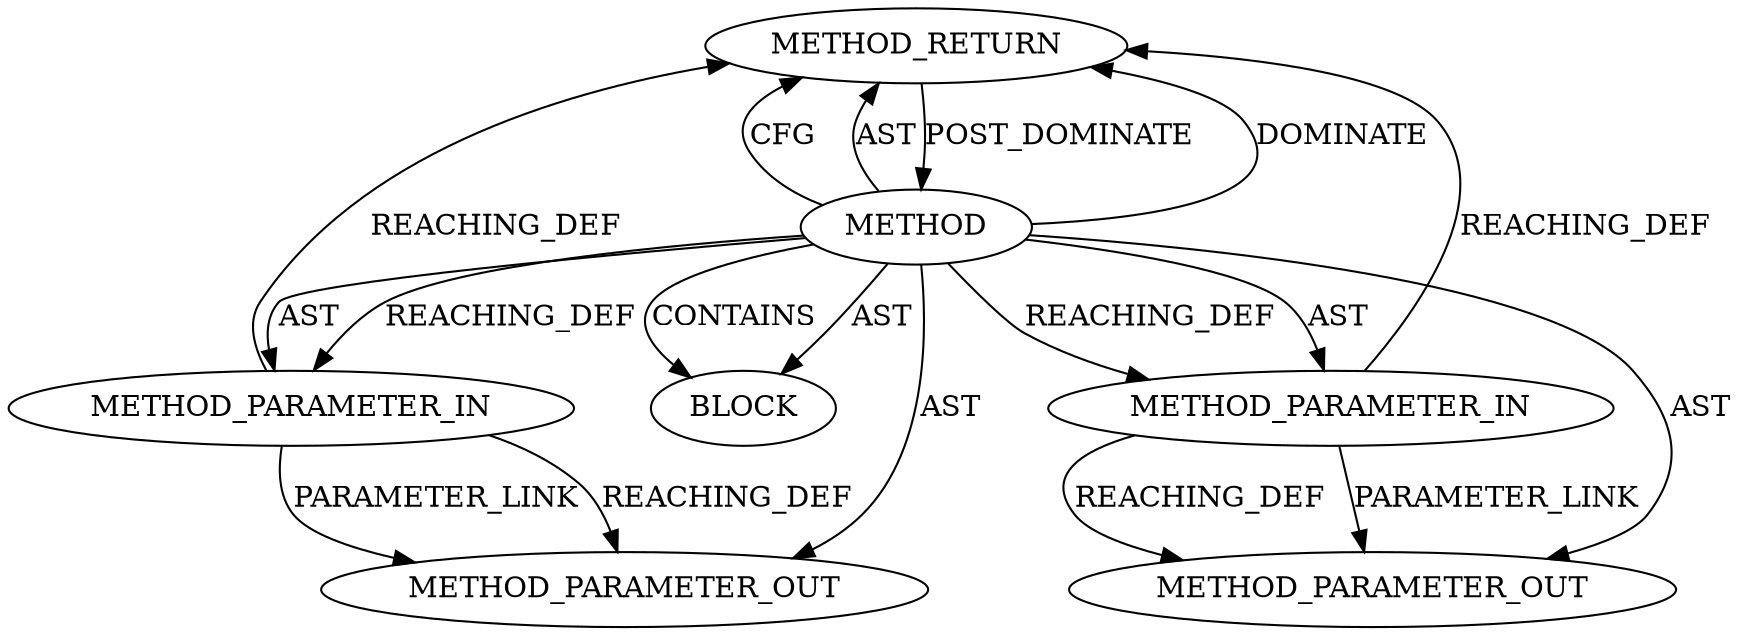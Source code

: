 digraph {
  12125 [label=METHOD_RETURN ORDER=2 CODE="RET" TYPE_FULL_NAME="ANY" EVALUATION_STRATEGY="BY_VALUE"]
  12122 [label=METHOD_PARAMETER_IN ORDER=1 CODE="p1" IS_VARIADIC=false TYPE_FULL_NAME="ANY" EVALUATION_STRATEGY="BY_VALUE" INDEX=1 NAME="p1"]
  12124 [label=BLOCK ORDER=1 ARGUMENT_INDEX=1 CODE="<empty>" TYPE_FULL_NAME="ANY"]
  12123 [label=METHOD_PARAMETER_IN ORDER=2 CODE="p2" IS_VARIADIC=false TYPE_FULL_NAME="ANY" EVALUATION_STRATEGY="BY_VALUE" INDEX=2 NAME="p2"]
  12121 [label=METHOD AST_PARENT_TYPE="NAMESPACE_BLOCK" AST_PARENT_FULL_NAME="<global>" ORDER=0 CODE="<empty>" FULL_NAME="sock_sendmsg" IS_EXTERNAL=true FILENAME="<empty>" SIGNATURE="" NAME="sock_sendmsg"]
  13349 [label=METHOD_PARAMETER_OUT ORDER=2 CODE="p2" IS_VARIADIC=false TYPE_FULL_NAME="ANY" EVALUATION_STRATEGY="BY_VALUE" INDEX=2 NAME="p2"]
  13348 [label=METHOD_PARAMETER_OUT ORDER=1 CODE="p1" IS_VARIADIC=false TYPE_FULL_NAME="ANY" EVALUATION_STRATEGY="BY_VALUE" INDEX=1 NAME="p1"]
  12121 -> 12125 [label=DOMINATE ]
  12121 -> 12124 [label=AST ]
  12121 -> 12124 [label=CONTAINS ]
  12122 -> 12125 [label=REACHING_DEF VARIABLE="p1"]
  12123 -> 13349 [label=REACHING_DEF VARIABLE="p2"]
  12121 -> 12123 [label=AST ]
  12121 -> 12125 [label=CFG ]
  12121 -> 13349 [label=AST ]
  12123 -> 13349 [label=PARAMETER_LINK ]
  12125 -> 12121 [label=POST_DOMINATE ]
  12122 -> 13348 [label=PARAMETER_LINK ]
  12122 -> 13348 [label=REACHING_DEF VARIABLE="p1"]
  12123 -> 12125 [label=REACHING_DEF VARIABLE="p2"]
  12121 -> 12123 [label=REACHING_DEF VARIABLE=""]
  12121 -> 12125 [label=AST ]
  12121 -> 12122 [label=REACHING_DEF VARIABLE=""]
  12121 -> 12122 [label=AST ]
  12121 -> 13348 [label=AST ]
}

